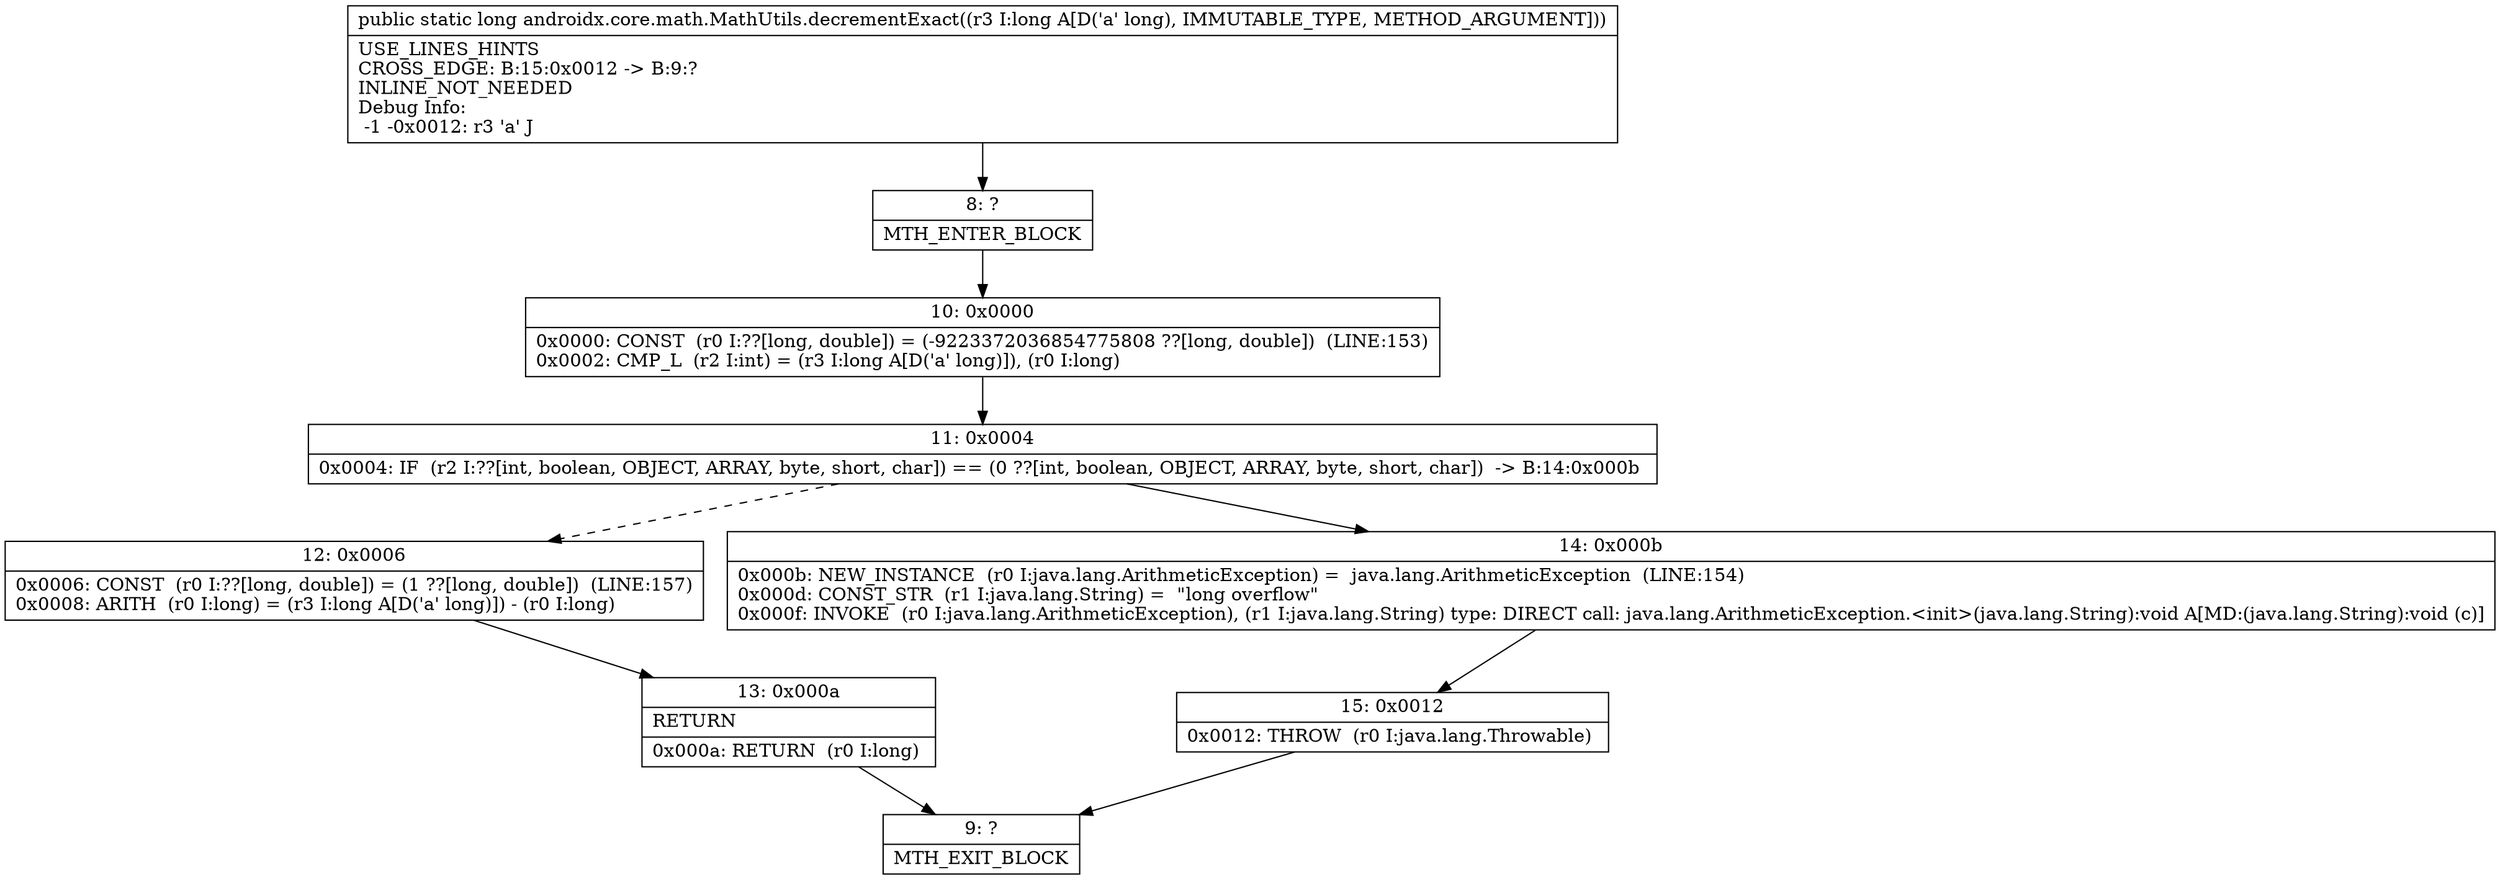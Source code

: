 digraph "CFG forandroidx.core.math.MathUtils.decrementExact(J)J" {
Node_8 [shape=record,label="{8\:\ ?|MTH_ENTER_BLOCK\l}"];
Node_10 [shape=record,label="{10\:\ 0x0000|0x0000: CONST  (r0 I:??[long, double]) = (\-9223372036854775808 ??[long, double])  (LINE:153)\l0x0002: CMP_L  (r2 I:int) = (r3 I:long A[D('a' long)]), (r0 I:long) \l}"];
Node_11 [shape=record,label="{11\:\ 0x0004|0x0004: IF  (r2 I:??[int, boolean, OBJECT, ARRAY, byte, short, char]) == (0 ??[int, boolean, OBJECT, ARRAY, byte, short, char])  \-\> B:14:0x000b \l}"];
Node_12 [shape=record,label="{12\:\ 0x0006|0x0006: CONST  (r0 I:??[long, double]) = (1 ??[long, double])  (LINE:157)\l0x0008: ARITH  (r0 I:long) = (r3 I:long A[D('a' long)]) \- (r0 I:long) \l}"];
Node_13 [shape=record,label="{13\:\ 0x000a|RETURN\l|0x000a: RETURN  (r0 I:long) \l}"];
Node_9 [shape=record,label="{9\:\ ?|MTH_EXIT_BLOCK\l}"];
Node_14 [shape=record,label="{14\:\ 0x000b|0x000b: NEW_INSTANCE  (r0 I:java.lang.ArithmeticException) =  java.lang.ArithmeticException  (LINE:154)\l0x000d: CONST_STR  (r1 I:java.lang.String) =  \"long overflow\" \l0x000f: INVOKE  (r0 I:java.lang.ArithmeticException), (r1 I:java.lang.String) type: DIRECT call: java.lang.ArithmeticException.\<init\>(java.lang.String):void A[MD:(java.lang.String):void (c)]\l}"];
Node_15 [shape=record,label="{15\:\ 0x0012|0x0012: THROW  (r0 I:java.lang.Throwable) \l}"];
MethodNode[shape=record,label="{public static long androidx.core.math.MathUtils.decrementExact((r3 I:long A[D('a' long), IMMUTABLE_TYPE, METHOD_ARGUMENT]))  | USE_LINES_HINTS\lCROSS_EDGE: B:15:0x0012 \-\> B:9:?\lINLINE_NOT_NEEDED\lDebug Info:\l  \-1 \-0x0012: r3 'a' J\l}"];
MethodNode -> Node_8;Node_8 -> Node_10;
Node_10 -> Node_11;
Node_11 -> Node_12[style=dashed];
Node_11 -> Node_14;
Node_12 -> Node_13;
Node_13 -> Node_9;
Node_14 -> Node_15;
Node_15 -> Node_9;
}


